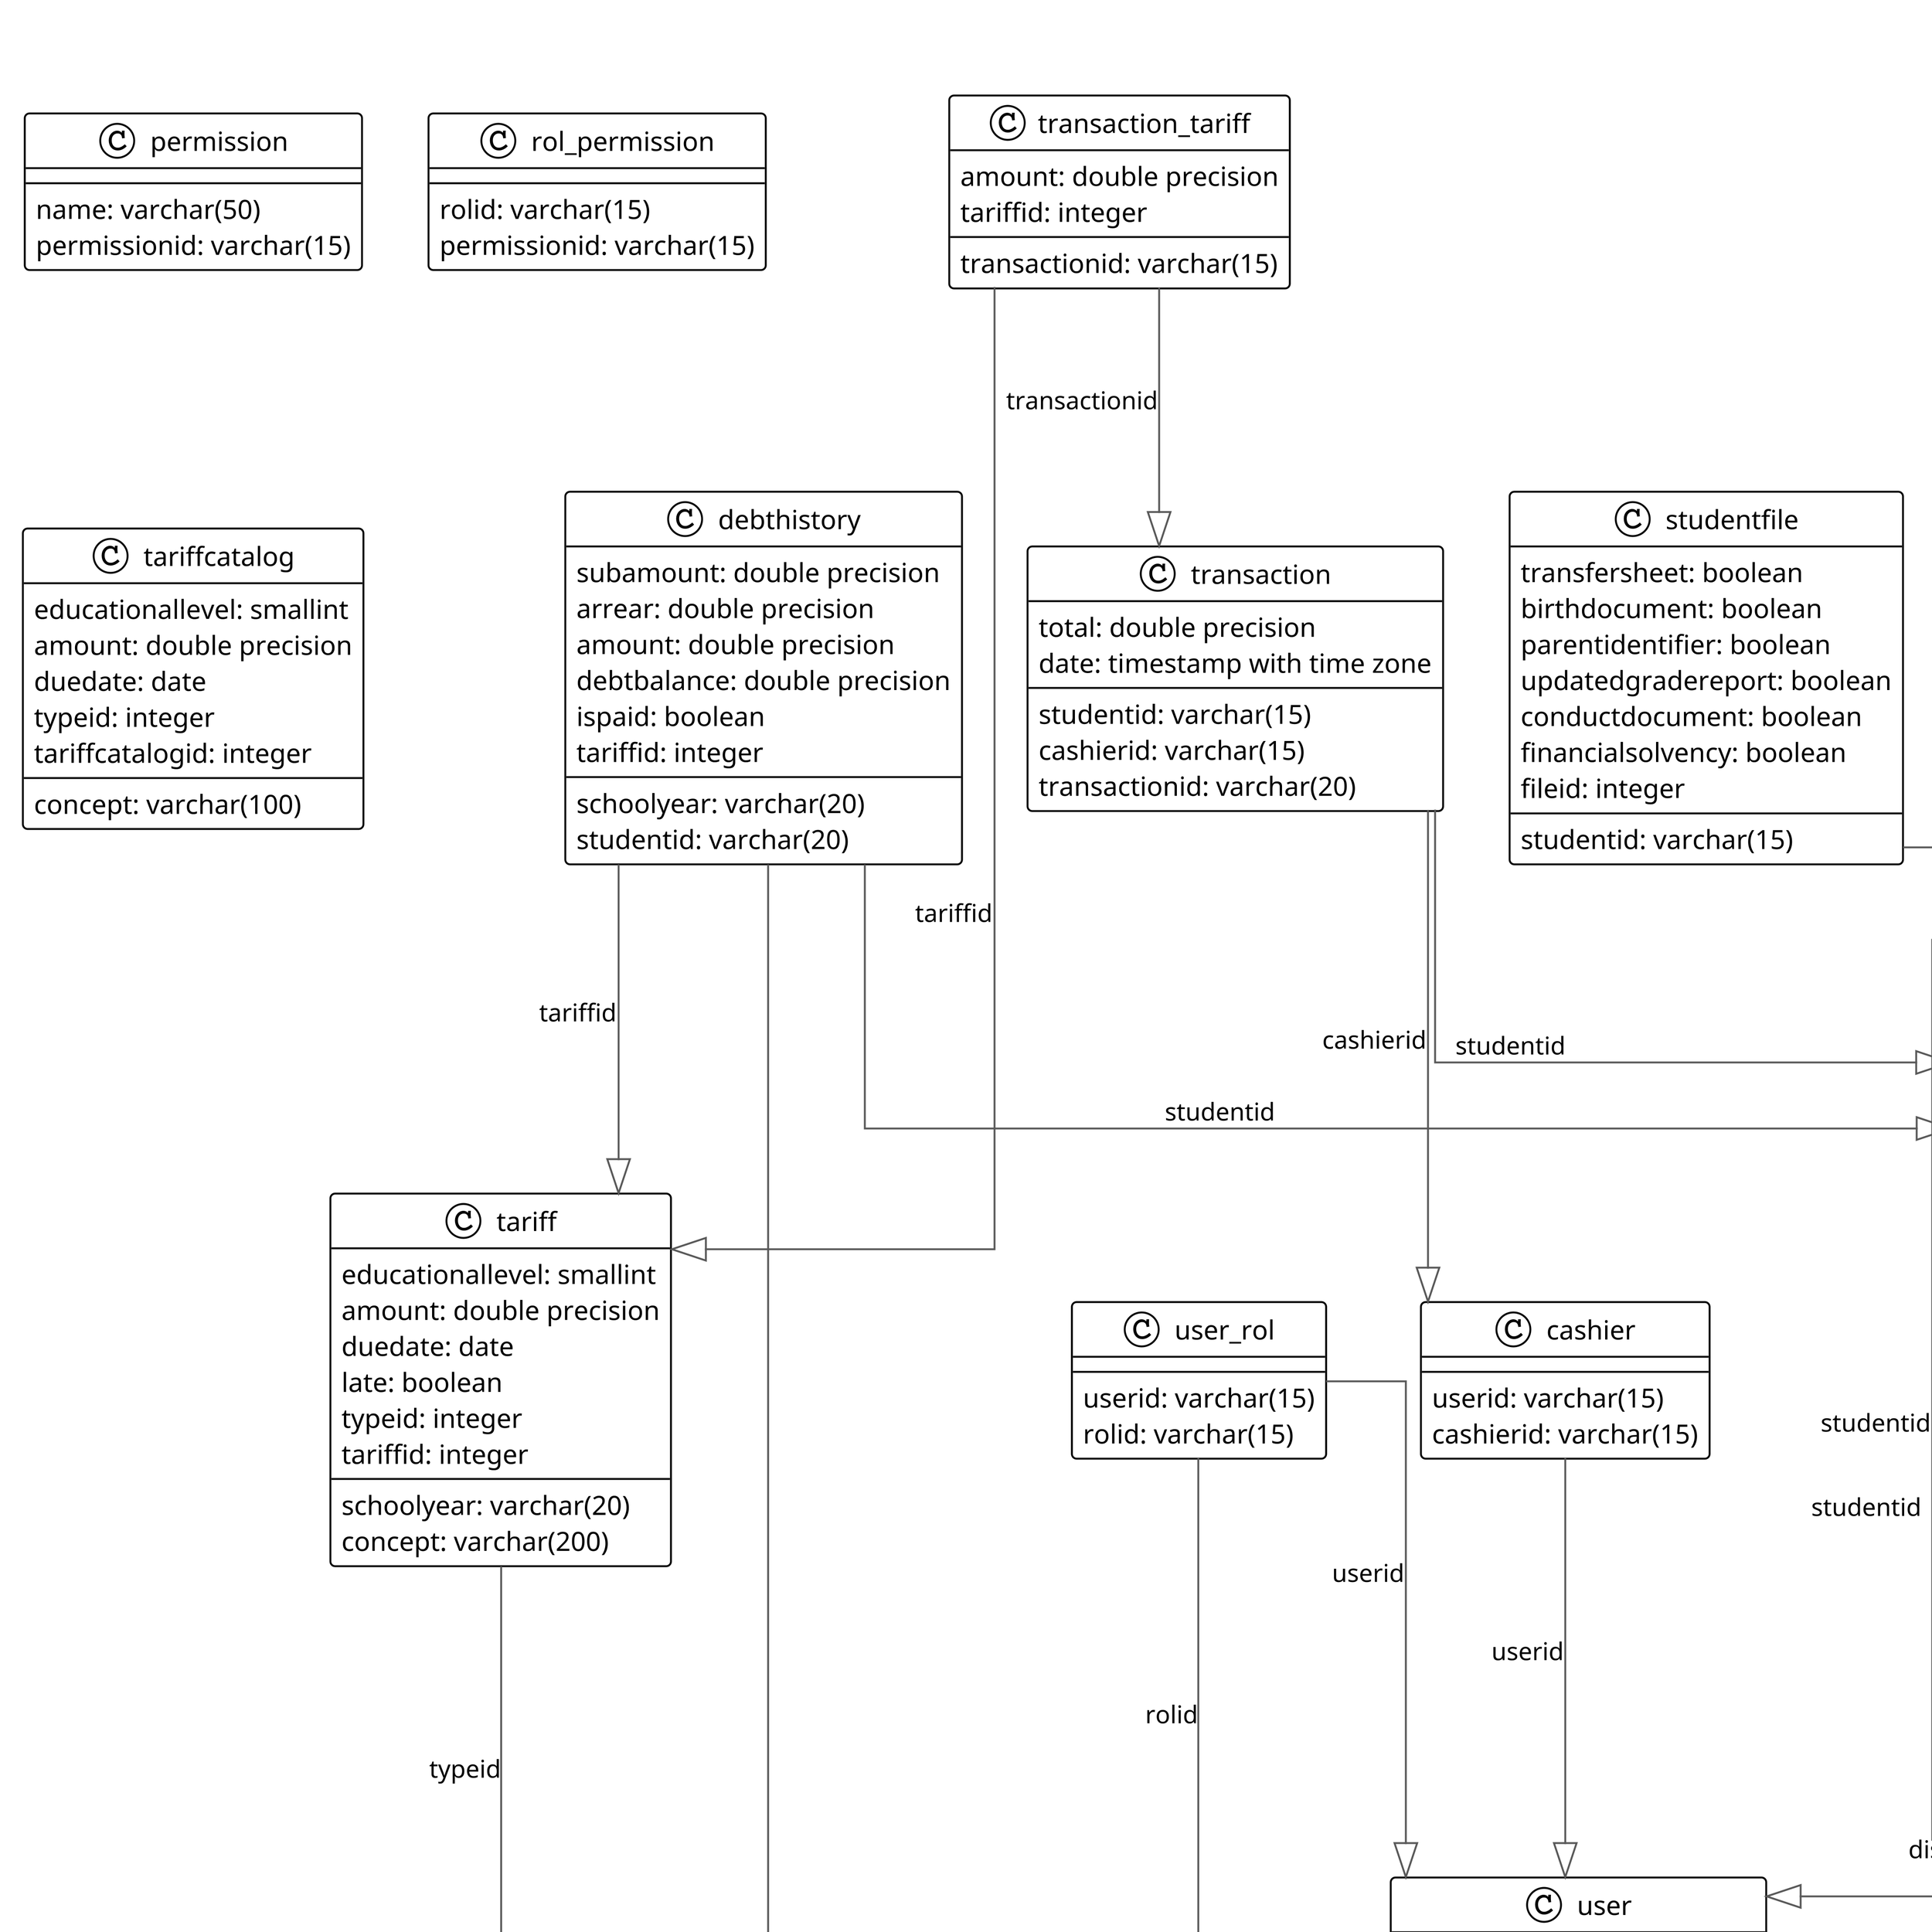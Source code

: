 @startuml
scale 4
!theme plain
top to bottom direction
skinparam linetype ortho

class cashier {
   userid: varchar(15)
   cashierid: varchar(15)
}
class debthistory {
   schoolyear: varchar(20)
   subamount: double precision
   arrear: double precision
   amount: double precision
   debtbalance: double precision
   ispaid: boolean
   studentid: varchar(20)
   tariffid: integer
}
class degree {
   label: varchar(25)
   schoolyear: varchar(15)
   educationallevel: varchar(50)
   quantity: integer
   degreeid: varchar(25)
}
class degreecatalog {
   label: varchar(50)
   educationallevel: integer
   degreecatalogid: integer
}
class discount {
   description: varchar(200)
   amount: double precision
   tag: varchar(50)
   discountid: smallint
}
class enrollment {
   degreeid: varchar(25)
   label: varchar(20)
   schoolyear: varchar(20)
   section: varchar(10)
   capacity: smallint
   quantity: smallint
   enrollmentid: varchar(15)
}
class grade {
   studentid: varchar(15)
   subjectid: varchar(15)
   enrollmentid: varchar(15)
   partialid: integer
   grade: double precision
   label: varchar(10)
   gradeid: integer
}
class partial {
   semesterid: integer
   partial: integer
   deadline: date
   label: varchar(20)
   partialid: integer
}
class permission {
   name: varchar(50)
   permissionid: varchar(15)
}
class rol {
   namerol: varchar(50)
   rolid: varchar(15)
}
class rol_permission {
   rolid: varchar(15)
   permissionid: varchar(15)
}
class schoolyear {
   label: varchar(100)
   startdate: date
   deadline: date
   isactive: boolean
   schoolyearid: varchar(15)
}
class schoolyear_student {
   schoolyear: varchar(15)
   studentid: varchar(20)
}
class semester {
   schoolyear: varchar(20)
   semester: integer
   deadline: date
   isactive: boolean
   label: varchar(20)
   semesterid: integer
}
class student {
   discountid: smallint
   educationallevel: smallint
   studentid: varchar(20)
}
class student {
   tutorid: varchar(15)
   name: varchar(50)
   secondname: varchar(50)
   surname: varchar(50)
   secondsurname: varchar(50)
   studentstate: boolean
   sex: boolean
   birthday: date
   diseases: varchar(100)
   religion: varchar(20)
   address: varchar(100)
   studentid: varchar(20)
}
class student {
   schoolyear: varchar(20)
   isapproved: boolean
   studentid: varchar(15)
   enrollmentid: varchar(15)
}
class studentfile {
   studentid: varchar(15)
   transfersheet: boolean
   birthdocument: boolean
   parentidentifier: boolean
   updatedgradereport: boolean
   conductdocument: boolean
   financialsolvency: boolean
   fileid: integer
}
class studentmeasurements {
   studentid: varchar(15)
   weight: double precision
   height: integer
   measurementid: integer
}
class studentparent {
   studentid: varchar(15)
   sex: boolean
   name: varchar(70)
   idcard: varchar(25)
   occupation: varchar(30)
   parentid: varchar(15)
}
class studenttutor {
   name: varchar(70)
   phone: varchar(50)
   tutorid: varchar(15)
}
class subject {
   teacherid: varchar(15)
   subjectid: varchar(15)
   enrollmentid: varchar(15)
}
class subject {
   degreeid: varchar(25)
   name: varchar(100)
   ismandatory: boolean
   semester: integer
   initials: varchar(10)
   subjectid: varchar(15)
}
class subjectcatalog {
   degreecatalogid: integer
   name: varchar(100)
   ismandatory: boolean
   semester: integer
   initials: varchar(10)
   subjectcatalogid: integer
}
class tariff {
   schoolyear: varchar(20)
   educationallevel: smallint
   concept: varchar(200)
   amount: double precision
   duedate: date
   late: boolean
   typeid: integer
   tariffid: integer
}
class tariffcatalog {
   educationallevel: smallint
   concept: varchar(100)
   amount: double precision
   duedate: date
   typeid: integer
   tariffcatalogid: integer
}
class tarifftype {
   description: varchar(50)
   typeid: integer
}
class teacher {
   userid: varchar(15)
   enrollmentid: varchar(20)
   isguide: boolean
   teacherid: varchar(15)
}
class transaction {
   total: double precision
   date: timestamp with time zone
   studentid: varchar(15)
   cashierid: varchar(15)
   transactionid: varchar(20)
}
class transaction_tariff {
   amount: double precision
   transactionid: varchar(15)
   tariffid: integer
}
class user {
   name: varchar(50)
   secondname: varchar(50)
   surname: varchar(50)
   secondsurname: varchar(50)
   username: varchar(45)
   password: varchar(100)
   email: varchar(100)
   userstate: boolean
   userid: varchar(15)
}
class user_rol {
   userid: varchar(15)
   rolid: varchar(15)
}

cashier              -[#595959,plain]-^  user                : "userid"
debthistory          -[#595959,plain]-^  schoolyear          : "schoolyear:schoolyearid"
debthistory          -[#595959,plain]-^  student             : "studentid"
debthistory          -[#595959,plain]-^  tariff              : "tariffid"
degree               -[#595959,plain]-^  schoolyear          : "schoolyear:schoolyearid"
enrollment           -[#595959,plain]-^  degree              : "degreeid"
enrollment           -[#595959,plain]-^  schoolyear          : "schoolyear:schoolyearid"
grade                -[#595959,plain]-^  partial             : "partialid"
grade                -[#595959,plain]-^  student             : "studentid, enrollmentid"
grade                -[#595959,plain]-^  subject             : "subjectid, enrollmentid"
partial              -[#595959,plain]-^  semester            : "semesterid"
schoolyear_student   -[#595959,plain]-^  schoolyear          : "schoolyear:schoolyearid"
schoolyear_student   -[#595959,plain]-^  student             : "studentid"
semester             -[#595959,plain]-^  schoolyear          : "schoolyear:schoolyearid"
student              -[#595959,plain]-^  discount            : "discountid"
student              -[#595959,plain]-^  enrollment          : "enrollmentid"
student              -[#595959,plain]-^  student             : "studentid"
student              -[#595959,plain]-^  student             : "studentid"
student              -[#595959,plain]-^  studenttutor        : "tutorid"
studentfile          -[#595959,plain]-^  student             : "studentid"
studentmeasurements  -[#595959,plain]-^  student             : "studentid"
studentparent        -[#595959,plain]-^  student             : "studentid"
subject              -[#595959,plain]-^  degree              : "degreeid"
subject              -[#595959,plain]-^  enrollment          : "enrollmentid"
subject              -[#595959,plain]-^  subject             : "subjectid"
subject              -[#595959,plain]-^  teacher             : "teacherid"
subjectcatalog       -[#595959,plain]-^  degreecatalog       : "degreecatalogid"
tariff               -[#595959,plain]-^  tarifftype          : "typeid"
teacher              -[#595959,plain]-^  enrollment          : "enrollmentid"
teacher              -[#595959,plain]-^  user                : "userid"
transaction          -[#595959,plain]-^  cashier             : "cashierid"
transaction          -[#595959,plain]-^  student             : "studentid"
transaction_tariff   -[#595959,plain]-^  tariff              : "tariffid"
transaction_tariff   -[#595959,plain]-^  transaction         : "transactionid"
user_rol             -[#595959,plain]-^  rol                 : "rolid"
user_rol             -[#595959,plain]-^  user                : "userid"
@enduml
